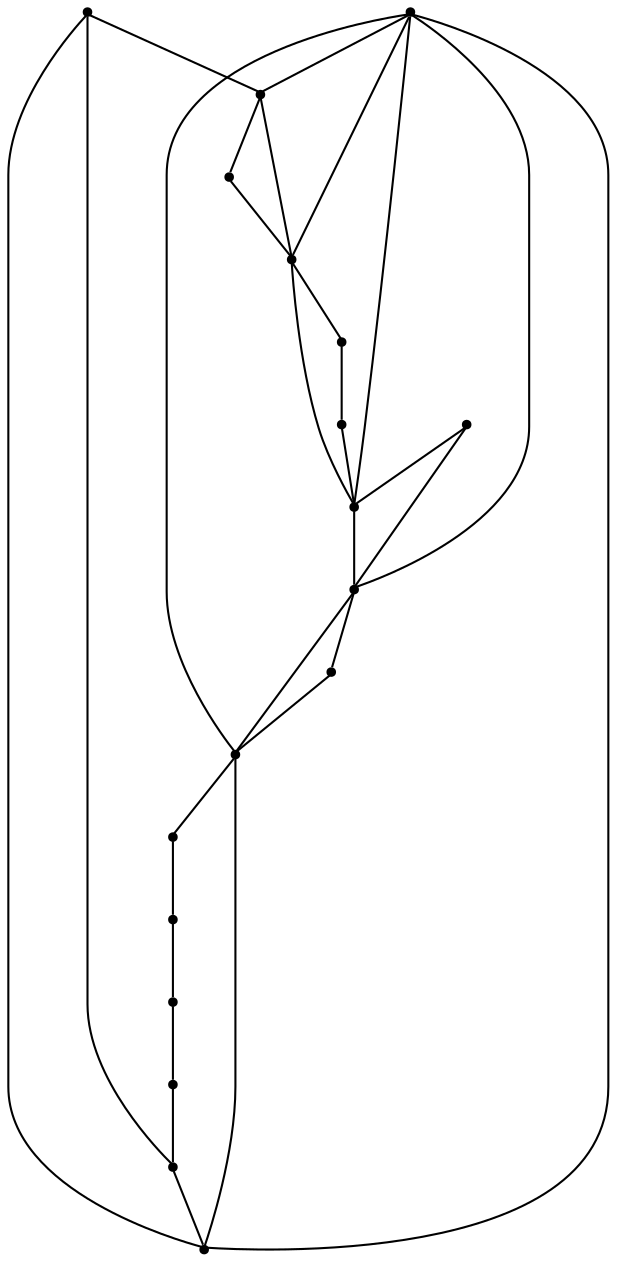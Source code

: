 graph {
  node [shape=point,comment="{\"directed\":false,\"doi\":\"10.1007/978-3-319-03841-4_28\",\"figure\":\"5 (2)\"}"]

  v0 [pos="1624.5878555410031,808.2509209416218"]
  v1 [pos="1624.6838007703282,718.6239300153801"]
  v2 [pos="1626.4642910024484,867.6898157811336"]
  v3 [pos="1601.7339309628228,651.3420057885462"]
  v4 [pos="1620.8893832726706,685.4893882525439"]
  v5 [pos="1601.6379857334982,875.5328451684557"]
  v6 [pos="1440.9971682214214,628.8384760663297"]
  v7 [pos="1571.7497743157019,634.1351598335293"]
  v8 [pos="1532.3964515015396,627.9924920954448"]
  v9 [pos="1532.6466216883464,899.7410605710297"]
  v10 [pos="1487.4473840460582,904.8836053465407"]
  v11 [pos="1485.1082100880094,777.3127326329619"]
  v12 [pos="1384.9734572483258,869.7568298338682"]
  v13 [pos="1349.2017927495515,718.5446985039757"]
  v14 [pos="1372.1517579932927,651.2629014545278"]
  v15 [pos="1440.8513416527128,899.7410605710297"]
  v16 [pos="1409.1784726204883,891.2771511858335"]
  v17 [pos="1349.2018881857875,808.2509209416219"]

  v0 -- v1 [id="-1",pos="1624.5878555410031,808.2509209416218 1624.6838007703282,718.6239300153801 1624.6838007703282,718.6239300153801 1624.6838007703282,718.6239300153801"]
  v17 -- v12 [id="-2",pos="1349.2018881857875,808.2509209416219 1384.9734572483258,869.7568298338682 1384.9734572483258,869.7568298338682 1384.9734572483258,869.7568298338682"]
  v13 -- v17 [id="-3",pos="1349.2017927495515,718.5446985039757 1349.2018881857875,808.2509209416219 1349.2018881857875,808.2509209416219 1349.2018881857875,808.2509209416219"]
  v13 -- v12 [id="-4",pos="1349.2017927495515,718.5446985039757 1384.9734572483258,869.7568298338682 1384.9734572483258,869.7568298338682 1384.9734572483258,869.7568298338682"]
  v14 -- v13 [id="-5",pos="1372.1517579932927,651.2629014545278 1349.2017927495515,718.5446985039757 1349.2017927495515,718.5446985039757 1349.2017927495515,718.5446985039757"]
  v14 -- v6 [id="-6",pos="1372.1517579932927,651.2629014545278 1440.9971682214214,628.8384760663297 1440.9971682214214,628.8384760663297 1440.9971682214214,628.8384760663297"]
  v12 -- v16 [id="-8",pos="1384.9734572483258,869.7568298338682 1409.1784726204883,891.2771511858335 1409.1784726204883,891.2771511858335 1409.1784726204883,891.2771511858335"]
  v12 -- v2 [id="-9",pos="1384.9734572483258,869.7568298338682 1626.4642910024484,867.6898157811336 1626.4642910024484,867.6898157811336 1626.4642910024484,867.6898157811336"]
  v16 -- v15 [id="-10",pos="1409.1784726204883,891.2771511858335 1440.8513416527128,899.7410605710297 1440.8513416527128,899.7410605710297 1440.8513416527128,899.7410605710297"]
  v15 -- v10 [id="-11",pos="1440.8513416527128,899.7410605710297 1487.4473840460582,904.8836053465407 1487.4473840460582,904.8836053465407 1487.4473840460582,904.8836053465407"]
  v6 -- v13 [id="-13",pos="1440.9971682214214,628.8384760663297 1349.2017927495515,718.5446985039757 1349.2017927495515,718.5446985039757 1349.2017927495515,718.5446985039757"]
  v11 -- v2 [id="-14",pos="1485.1082100880094,777.3127326329619 1626.4642910024484,867.6898157811336 1626.4642910024484,867.6898157811336 1626.4642910024484,867.6898157811336"]
  v11 -- v6 [id="-16",pos="1485.1082100880094,777.3127326329619 1440.9971682214214,628.8384760663297 1440.9971682214214,628.8384760663297 1440.9971682214214,628.8384760663297"]
  v11 -- v13 [id="-18",pos="1485.1082100880094,777.3127326329619 1349.2017927495515,718.5446985039757 1349.2017927495515,718.5446985039757 1349.2017927495515,718.5446985039757"]
  v11 -- v1 [id="-20",pos="1485.1082100880094,777.3127326329619 1624.6838007703282,718.6239300153801 1624.6838007703282,718.6239300153801 1624.6838007703282,718.6239300153801"]
  v11 -- v12 [id="-22",pos="1485.1082100880094,777.3127326329619 1384.9734572483258,869.7568298338682 1384.9734572483258,869.7568298338682 1384.9734572483258,869.7568298338682"]
  v11 -- v3 [id="-24",pos="1485.1082100880094,777.3127326329619 1601.7339309628228,651.3420057885462 1601.7339309628228,651.3420057885462 1601.7339309628228,651.3420057885462"]
  v10 -- v9 [id="-26",pos="1487.4473840460582,904.8836053465407 1532.6466216883464,899.7410605710297 1532.6466216883464,899.7410605710297 1532.6466216883464,899.7410605710297"]
  v8 -- v6 [id="-27",pos="1532.3964515015396,627.9924920954448 1440.9971682214214,628.8384760663297 1440.9971682214214,628.8384760663297 1440.9971682214214,628.8384760663297"]
  v9 -- v5 [id="-30",pos="1532.6466216883464,899.7410605710297 1601.6379857334982,875.5328451684557 1601.6379857334982,875.5328451684557 1601.6379857334982,875.5328451684557"]
  v5 -- v2 [id="-32",pos="1601.6379857334982,875.5328451684557 1626.4642910024484,867.6898157811336 1626.4642910024484,867.6898157811336 1626.4642910024484,867.6898157811336"]
  v7 -- v8 [id="-34",pos="1571.7497743157019,634.1351598335293 1532.3964515015396,627.9924920954448 1532.3964515015396,627.9924920954448 1532.3964515015396,627.9924920954448"]
  v2 -- v0 [id="-35",pos="1626.4642910024484,867.6898157811336 1624.5878555410031,808.2509209416218 1624.5878555410031,808.2509209416218 1624.5878555410031,808.2509209416218"]
  v1 -- v3 [id="-36",pos="1624.6838007703282,718.6239300153801 1601.7339309628228,651.3420057885462 1601.7339309628228,651.3420057885462 1601.7339309628228,651.3420057885462"]
  v1 -- v4 [id="-37",pos="1624.6838007703282,718.6239300153801 1620.8893832726706,685.4893882525439 1620.8893832726706,685.4893882525439 1620.8893832726706,685.4893882525439"]
  v4 -- v3 [id="-42",pos="1620.8893832726706,685.4893882525439 1601.7339309628228,651.3420057885462 1601.7339309628228,651.3420057885462 1601.7339309628228,651.3420057885462"]
  v5 -- v0 [id="-43",pos="1601.6379857334982,875.5328451684557 1624.5878555410031,808.2509209416218 1624.5878555410031,808.2509209416218 1624.5878555410031,808.2509209416218"]
  v3 -- v7 [id="-44",pos="1601.7339309628228,651.3420057885462 1571.7497743157019,634.1351598335293 1571.7497743157019,634.1351598335293 1571.7497743157019,634.1351598335293"]
  v3 -- v6 [id="-45",pos="1601.7339309628228,651.3420057885462 1440.9971682214214,628.8384760663297 1440.9971682214214,628.8384760663297 1440.9971682214214,628.8384760663297"]
}